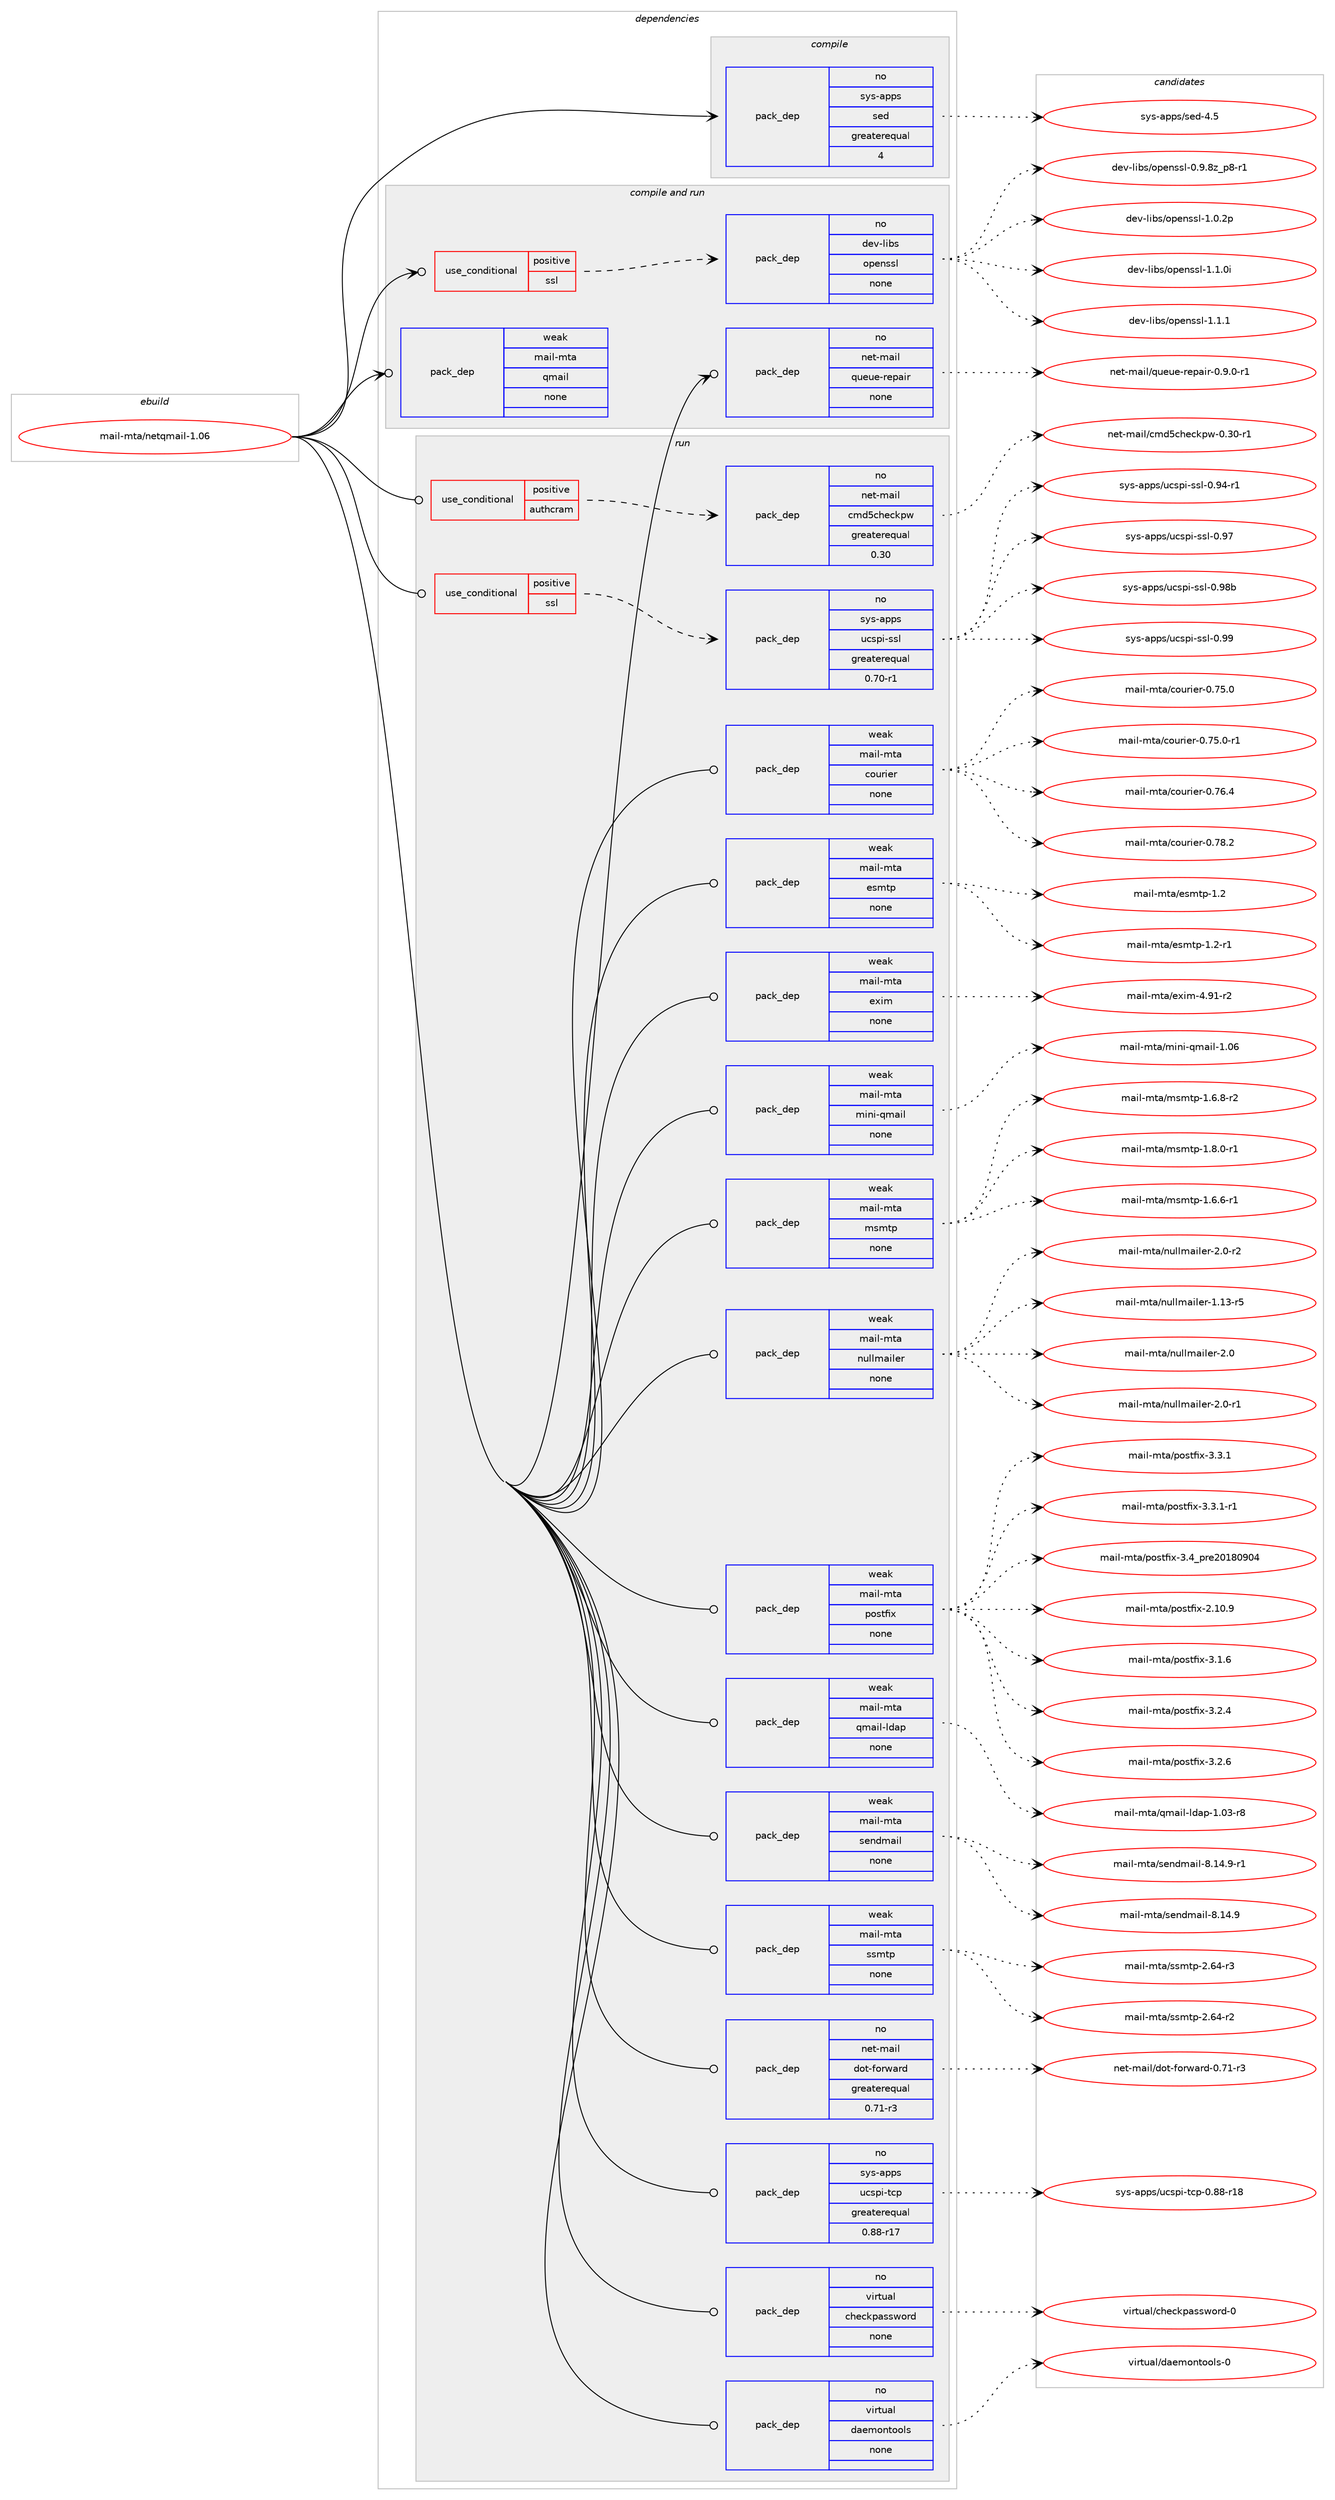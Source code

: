 digraph prolog {

# *************
# Graph options
# *************

newrank=true;
concentrate=true;
compound=true;
graph [rankdir=LR,fontname=Helvetica,fontsize=10,ranksep=1.5];#, ranksep=2.5, nodesep=0.2];
edge  [arrowhead=vee];
node  [fontname=Helvetica,fontsize=10];

# **********
# The ebuild
# **********

subgraph cluster_leftcol {
color=gray;
rank=same;
label=<<i>ebuild</i>>;
id [label="mail-mta/netqmail-1.06", color=red, width=4, href="../mail-mta/netqmail-1.06.svg"];
}

# ****************
# The dependencies
# ****************

subgraph cluster_midcol {
color=gray;
label=<<i>dependencies</i>>;
subgraph cluster_compile {
fillcolor="#eeeeee";
style=filled;
label=<<i>compile</i>>;
subgraph pack5653 {
dependency7292 [label=<<TABLE BORDER="0" CELLBORDER="1" CELLSPACING="0" CELLPADDING="4" WIDTH="220"><TR><TD ROWSPAN="6" CELLPADDING="30">pack_dep</TD></TR><TR><TD WIDTH="110">no</TD></TR><TR><TD>sys-apps</TD></TR><TR><TD>sed</TD></TR><TR><TD>greaterequal</TD></TR><TR><TD>4</TD></TR></TABLE>>, shape=none, color=blue];
}
id:e -> dependency7292:w [weight=20,style="solid",arrowhead="vee"];
}
subgraph cluster_compileandrun {
fillcolor="#eeeeee";
style=filled;
label=<<i>compile and run</i>>;
subgraph cond1493 {
dependency7293 [label=<<TABLE BORDER="0" CELLBORDER="1" CELLSPACING="0" CELLPADDING="4"><TR><TD ROWSPAN="3" CELLPADDING="10">use_conditional</TD></TR><TR><TD>positive</TD></TR><TR><TD>ssl</TD></TR></TABLE>>, shape=none, color=red];
subgraph pack5654 {
dependency7294 [label=<<TABLE BORDER="0" CELLBORDER="1" CELLSPACING="0" CELLPADDING="4" WIDTH="220"><TR><TD ROWSPAN="6" CELLPADDING="30">pack_dep</TD></TR><TR><TD WIDTH="110">no</TD></TR><TR><TD>dev-libs</TD></TR><TR><TD>openssl</TD></TR><TR><TD>none</TD></TR><TR><TD></TD></TR></TABLE>>, shape=none, color=blue];
}
dependency7293:e -> dependency7294:w [weight=20,style="dashed",arrowhead="vee"];
}
id:e -> dependency7293:w [weight=20,style="solid",arrowhead="odotvee"];
subgraph pack5655 {
dependency7295 [label=<<TABLE BORDER="0" CELLBORDER="1" CELLSPACING="0" CELLPADDING="4" WIDTH="220"><TR><TD ROWSPAN="6" CELLPADDING="30">pack_dep</TD></TR><TR><TD WIDTH="110">no</TD></TR><TR><TD>net-mail</TD></TR><TR><TD>queue-repair</TD></TR><TR><TD>none</TD></TR><TR><TD></TD></TR></TABLE>>, shape=none, color=blue];
}
id:e -> dependency7295:w [weight=20,style="solid",arrowhead="odotvee"];
subgraph pack5656 {
dependency7296 [label=<<TABLE BORDER="0" CELLBORDER="1" CELLSPACING="0" CELLPADDING="4" WIDTH="220"><TR><TD ROWSPAN="6" CELLPADDING="30">pack_dep</TD></TR><TR><TD WIDTH="110">weak</TD></TR><TR><TD>mail-mta</TD></TR><TR><TD>qmail</TD></TR><TR><TD>none</TD></TR><TR><TD></TD></TR></TABLE>>, shape=none, color=blue];
}
id:e -> dependency7296:w [weight=20,style="solid",arrowhead="odotvee"];
}
subgraph cluster_run {
fillcolor="#eeeeee";
style=filled;
label=<<i>run</i>>;
subgraph cond1494 {
dependency7297 [label=<<TABLE BORDER="0" CELLBORDER="1" CELLSPACING="0" CELLPADDING="4"><TR><TD ROWSPAN="3" CELLPADDING="10">use_conditional</TD></TR><TR><TD>positive</TD></TR><TR><TD>authcram</TD></TR></TABLE>>, shape=none, color=red];
subgraph pack5657 {
dependency7298 [label=<<TABLE BORDER="0" CELLBORDER="1" CELLSPACING="0" CELLPADDING="4" WIDTH="220"><TR><TD ROWSPAN="6" CELLPADDING="30">pack_dep</TD></TR><TR><TD WIDTH="110">no</TD></TR><TR><TD>net-mail</TD></TR><TR><TD>cmd5checkpw</TD></TR><TR><TD>greaterequal</TD></TR><TR><TD>0.30</TD></TR></TABLE>>, shape=none, color=blue];
}
dependency7297:e -> dependency7298:w [weight=20,style="dashed",arrowhead="vee"];
}
id:e -> dependency7297:w [weight=20,style="solid",arrowhead="odot"];
subgraph cond1495 {
dependency7299 [label=<<TABLE BORDER="0" CELLBORDER="1" CELLSPACING="0" CELLPADDING="4"><TR><TD ROWSPAN="3" CELLPADDING="10">use_conditional</TD></TR><TR><TD>positive</TD></TR><TR><TD>ssl</TD></TR></TABLE>>, shape=none, color=red];
subgraph pack5658 {
dependency7300 [label=<<TABLE BORDER="0" CELLBORDER="1" CELLSPACING="0" CELLPADDING="4" WIDTH="220"><TR><TD ROWSPAN="6" CELLPADDING="30">pack_dep</TD></TR><TR><TD WIDTH="110">no</TD></TR><TR><TD>sys-apps</TD></TR><TR><TD>ucspi-ssl</TD></TR><TR><TD>greaterequal</TD></TR><TR><TD>0.70-r1</TD></TR></TABLE>>, shape=none, color=blue];
}
dependency7299:e -> dependency7300:w [weight=20,style="dashed",arrowhead="vee"];
}
id:e -> dependency7299:w [weight=20,style="solid",arrowhead="odot"];
subgraph pack5659 {
dependency7301 [label=<<TABLE BORDER="0" CELLBORDER="1" CELLSPACING="0" CELLPADDING="4" WIDTH="220"><TR><TD ROWSPAN="6" CELLPADDING="30">pack_dep</TD></TR><TR><TD WIDTH="110">no</TD></TR><TR><TD>net-mail</TD></TR><TR><TD>dot-forward</TD></TR><TR><TD>greaterequal</TD></TR><TR><TD>0.71-r3</TD></TR></TABLE>>, shape=none, color=blue];
}
id:e -> dependency7301:w [weight=20,style="solid",arrowhead="odot"];
subgraph pack5660 {
dependency7302 [label=<<TABLE BORDER="0" CELLBORDER="1" CELLSPACING="0" CELLPADDING="4" WIDTH="220"><TR><TD ROWSPAN="6" CELLPADDING="30">pack_dep</TD></TR><TR><TD WIDTH="110">no</TD></TR><TR><TD>sys-apps</TD></TR><TR><TD>ucspi-tcp</TD></TR><TR><TD>greaterequal</TD></TR><TR><TD>0.88-r17</TD></TR></TABLE>>, shape=none, color=blue];
}
id:e -> dependency7302:w [weight=20,style="solid",arrowhead="odot"];
subgraph pack5661 {
dependency7303 [label=<<TABLE BORDER="0" CELLBORDER="1" CELLSPACING="0" CELLPADDING="4" WIDTH="220"><TR><TD ROWSPAN="6" CELLPADDING="30">pack_dep</TD></TR><TR><TD WIDTH="110">no</TD></TR><TR><TD>virtual</TD></TR><TR><TD>checkpassword</TD></TR><TR><TD>none</TD></TR><TR><TD></TD></TR></TABLE>>, shape=none, color=blue];
}
id:e -> dependency7303:w [weight=20,style="solid",arrowhead="odot"];
subgraph pack5662 {
dependency7304 [label=<<TABLE BORDER="0" CELLBORDER="1" CELLSPACING="0" CELLPADDING="4" WIDTH="220"><TR><TD ROWSPAN="6" CELLPADDING="30">pack_dep</TD></TR><TR><TD WIDTH="110">no</TD></TR><TR><TD>virtual</TD></TR><TR><TD>daemontools</TD></TR><TR><TD>none</TD></TR><TR><TD></TD></TR></TABLE>>, shape=none, color=blue];
}
id:e -> dependency7304:w [weight=20,style="solid",arrowhead="odot"];
subgraph pack5663 {
dependency7305 [label=<<TABLE BORDER="0" CELLBORDER="1" CELLSPACING="0" CELLPADDING="4" WIDTH="220"><TR><TD ROWSPAN="6" CELLPADDING="30">pack_dep</TD></TR><TR><TD WIDTH="110">weak</TD></TR><TR><TD>mail-mta</TD></TR><TR><TD>courier</TD></TR><TR><TD>none</TD></TR><TR><TD></TD></TR></TABLE>>, shape=none, color=blue];
}
id:e -> dependency7305:w [weight=20,style="solid",arrowhead="odot"];
subgraph pack5664 {
dependency7306 [label=<<TABLE BORDER="0" CELLBORDER="1" CELLSPACING="0" CELLPADDING="4" WIDTH="220"><TR><TD ROWSPAN="6" CELLPADDING="30">pack_dep</TD></TR><TR><TD WIDTH="110">weak</TD></TR><TR><TD>mail-mta</TD></TR><TR><TD>esmtp</TD></TR><TR><TD>none</TD></TR><TR><TD></TD></TR></TABLE>>, shape=none, color=blue];
}
id:e -> dependency7306:w [weight=20,style="solid",arrowhead="odot"];
subgraph pack5665 {
dependency7307 [label=<<TABLE BORDER="0" CELLBORDER="1" CELLSPACING="0" CELLPADDING="4" WIDTH="220"><TR><TD ROWSPAN="6" CELLPADDING="30">pack_dep</TD></TR><TR><TD WIDTH="110">weak</TD></TR><TR><TD>mail-mta</TD></TR><TR><TD>exim</TD></TR><TR><TD>none</TD></TR><TR><TD></TD></TR></TABLE>>, shape=none, color=blue];
}
id:e -> dependency7307:w [weight=20,style="solid",arrowhead="odot"];
subgraph pack5666 {
dependency7308 [label=<<TABLE BORDER="0" CELLBORDER="1" CELLSPACING="0" CELLPADDING="4" WIDTH="220"><TR><TD ROWSPAN="6" CELLPADDING="30">pack_dep</TD></TR><TR><TD WIDTH="110">weak</TD></TR><TR><TD>mail-mta</TD></TR><TR><TD>mini-qmail</TD></TR><TR><TD>none</TD></TR><TR><TD></TD></TR></TABLE>>, shape=none, color=blue];
}
id:e -> dependency7308:w [weight=20,style="solid",arrowhead="odot"];
subgraph pack5667 {
dependency7309 [label=<<TABLE BORDER="0" CELLBORDER="1" CELLSPACING="0" CELLPADDING="4" WIDTH="220"><TR><TD ROWSPAN="6" CELLPADDING="30">pack_dep</TD></TR><TR><TD WIDTH="110">weak</TD></TR><TR><TD>mail-mta</TD></TR><TR><TD>msmtp</TD></TR><TR><TD>none</TD></TR><TR><TD></TD></TR></TABLE>>, shape=none, color=blue];
}
id:e -> dependency7309:w [weight=20,style="solid",arrowhead="odot"];
subgraph pack5668 {
dependency7310 [label=<<TABLE BORDER="0" CELLBORDER="1" CELLSPACING="0" CELLPADDING="4" WIDTH="220"><TR><TD ROWSPAN="6" CELLPADDING="30">pack_dep</TD></TR><TR><TD WIDTH="110">weak</TD></TR><TR><TD>mail-mta</TD></TR><TR><TD>nullmailer</TD></TR><TR><TD>none</TD></TR><TR><TD></TD></TR></TABLE>>, shape=none, color=blue];
}
id:e -> dependency7310:w [weight=20,style="solid",arrowhead="odot"];
subgraph pack5669 {
dependency7311 [label=<<TABLE BORDER="0" CELLBORDER="1" CELLSPACING="0" CELLPADDING="4" WIDTH="220"><TR><TD ROWSPAN="6" CELLPADDING="30">pack_dep</TD></TR><TR><TD WIDTH="110">weak</TD></TR><TR><TD>mail-mta</TD></TR><TR><TD>postfix</TD></TR><TR><TD>none</TD></TR><TR><TD></TD></TR></TABLE>>, shape=none, color=blue];
}
id:e -> dependency7311:w [weight=20,style="solid",arrowhead="odot"];
subgraph pack5670 {
dependency7312 [label=<<TABLE BORDER="0" CELLBORDER="1" CELLSPACING="0" CELLPADDING="4" WIDTH="220"><TR><TD ROWSPAN="6" CELLPADDING="30">pack_dep</TD></TR><TR><TD WIDTH="110">weak</TD></TR><TR><TD>mail-mta</TD></TR><TR><TD>qmail-ldap</TD></TR><TR><TD>none</TD></TR><TR><TD></TD></TR></TABLE>>, shape=none, color=blue];
}
id:e -> dependency7312:w [weight=20,style="solid",arrowhead="odot"];
subgraph pack5671 {
dependency7313 [label=<<TABLE BORDER="0" CELLBORDER="1" CELLSPACING="0" CELLPADDING="4" WIDTH="220"><TR><TD ROWSPAN="6" CELLPADDING="30">pack_dep</TD></TR><TR><TD WIDTH="110">weak</TD></TR><TR><TD>mail-mta</TD></TR><TR><TD>sendmail</TD></TR><TR><TD>none</TD></TR><TR><TD></TD></TR></TABLE>>, shape=none, color=blue];
}
id:e -> dependency7313:w [weight=20,style="solid",arrowhead="odot"];
subgraph pack5672 {
dependency7314 [label=<<TABLE BORDER="0" CELLBORDER="1" CELLSPACING="0" CELLPADDING="4" WIDTH="220"><TR><TD ROWSPAN="6" CELLPADDING="30">pack_dep</TD></TR><TR><TD WIDTH="110">weak</TD></TR><TR><TD>mail-mta</TD></TR><TR><TD>ssmtp</TD></TR><TR><TD>none</TD></TR><TR><TD></TD></TR></TABLE>>, shape=none, color=blue];
}
id:e -> dependency7314:w [weight=20,style="solid",arrowhead="odot"];
}
}

# **************
# The candidates
# **************

subgraph cluster_choices {
rank=same;
color=gray;
label=<<i>candidates</i>>;

subgraph choice5653 {
color=black;
nodesep=1;
choice11512111545971121121154711510110045524653 [label="sys-apps/sed-4.5", color=red, width=4,href="../sys-apps/sed-4.5.svg"];
dependency7292:e -> choice11512111545971121121154711510110045524653:w [style=dotted,weight="100"];
}
subgraph choice5654 {
color=black;
nodesep=1;
choice10010111845108105981154711111210111011511510845484657465612295112564511449 [label="dev-libs/openssl-0.9.8z_p8-r1", color=red, width=4,href="../dev-libs/openssl-0.9.8z_p8-r1.svg"];
choice100101118451081059811547111112101110115115108454946484650112 [label="dev-libs/openssl-1.0.2p", color=red, width=4,href="../dev-libs/openssl-1.0.2p.svg"];
choice100101118451081059811547111112101110115115108454946494648105 [label="dev-libs/openssl-1.1.0i", color=red, width=4,href="../dev-libs/openssl-1.1.0i.svg"];
choice100101118451081059811547111112101110115115108454946494649 [label="dev-libs/openssl-1.1.1", color=red, width=4,href="../dev-libs/openssl-1.1.1.svg"];
dependency7294:e -> choice10010111845108105981154711111210111011511510845484657465612295112564511449:w [style=dotted,weight="100"];
dependency7294:e -> choice100101118451081059811547111112101110115115108454946484650112:w [style=dotted,weight="100"];
dependency7294:e -> choice100101118451081059811547111112101110115115108454946494648105:w [style=dotted,weight="100"];
dependency7294:e -> choice100101118451081059811547111112101110115115108454946494649:w [style=dotted,weight="100"];
}
subgraph choice5655 {
color=black;
nodesep=1;
choice11010111645109971051084711311710111710145114101112971051144548465746484511449 [label="net-mail/queue-repair-0.9.0-r1", color=red, width=4,href="../net-mail/queue-repair-0.9.0-r1.svg"];
dependency7295:e -> choice11010111645109971051084711311710111710145114101112971051144548465746484511449:w [style=dotted,weight="100"];
}
subgraph choice5656 {
color=black;
nodesep=1;
}
subgraph choice5657 {
color=black;
nodesep=1;
choice1101011164510997105108479910910053991041019910711211945484651484511449 [label="net-mail/cmd5checkpw-0.30-r1", color=red, width=4,href="../net-mail/cmd5checkpw-0.30-r1.svg"];
dependency7298:e -> choice1101011164510997105108479910910053991041019910711211945484651484511449:w [style=dotted,weight="100"];
}
subgraph choice5658 {
color=black;
nodesep=1;
choice115121115459711211211547117991151121054511511510845484657524511449 [label="sys-apps/ucspi-ssl-0.94-r1", color=red, width=4,href="../sys-apps/ucspi-ssl-0.94-r1.svg"];
choice11512111545971121121154711799115112105451151151084548465755 [label="sys-apps/ucspi-ssl-0.97", color=red, width=4,href="../sys-apps/ucspi-ssl-0.97.svg"];
choice1151211154597112112115471179911511210545115115108454846575698 [label="sys-apps/ucspi-ssl-0.98b", color=red, width=4,href="../sys-apps/ucspi-ssl-0.98b.svg"];
choice11512111545971121121154711799115112105451151151084548465757 [label="sys-apps/ucspi-ssl-0.99", color=red, width=4,href="../sys-apps/ucspi-ssl-0.99.svg"];
dependency7300:e -> choice115121115459711211211547117991151121054511511510845484657524511449:w [style=dotted,weight="100"];
dependency7300:e -> choice11512111545971121121154711799115112105451151151084548465755:w [style=dotted,weight="100"];
dependency7300:e -> choice1151211154597112112115471179911511210545115115108454846575698:w [style=dotted,weight="100"];
dependency7300:e -> choice11512111545971121121154711799115112105451151151084548465757:w [style=dotted,weight="100"];
}
subgraph choice5659 {
color=black;
nodesep=1;
choice110101116451099710510847100111116451021111141199711410045484655494511451 [label="net-mail/dot-forward-0.71-r3", color=red, width=4,href="../net-mail/dot-forward-0.71-r3.svg"];
dependency7301:e -> choice110101116451099710510847100111116451021111141199711410045484655494511451:w [style=dotted,weight="100"];
}
subgraph choice5660 {
color=black;
nodesep=1;
choice1151211154597112112115471179911511210545116991124548465656451144956 [label="sys-apps/ucspi-tcp-0.88-r18", color=red, width=4,href="../sys-apps/ucspi-tcp-0.88-r18.svg"];
dependency7302:e -> choice1151211154597112112115471179911511210545116991124548465656451144956:w [style=dotted,weight="100"];
}
subgraph choice5661 {
color=black;
nodesep=1;
choice11810511411611797108479910410199107112971151151191111141004548 [label="virtual/checkpassword-0", color=red, width=4,href="../virtual/checkpassword-0.svg"];
dependency7303:e -> choice11810511411611797108479910410199107112971151151191111141004548:w [style=dotted,weight="100"];
}
subgraph choice5662 {
color=black;
nodesep=1;
choice1181051141161179710847100971011091111101161111111081154548 [label="virtual/daemontools-0", color=red, width=4,href="../virtual/daemontools-0.svg"];
dependency7304:e -> choice1181051141161179710847100971011091111101161111111081154548:w [style=dotted,weight="100"];
}
subgraph choice5663 {
color=black;
nodesep=1;
choice109971051084510911697479911111711410510111445484655534648 [label="mail-mta/courier-0.75.0", color=red, width=4,href="../mail-mta/courier-0.75.0.svg"];
choice1099710510845109116974799111117114105101114454846555346484511449 [label="mail-mta/courier-0.75.0-r1", color=red, width=4,href="../mail-mta/courier-0.75.0-r1.svg"];
choice109971051084510911697479911111711410510111445484655544652 [label="mail-mta/courier-0.76.4", color=red, width=4,href="../mail-mta/courier-0.76.4.svg"];
choice109971051084510911697479911111711410510111445484655564650 [label="mail-mta/courier-0.78.2", color=red, width=4,href="../mail-mta/courier-0.78.2.svg"];
dependency7305:e -> choice109971051084510911697479911111711410510111445484655534648:w [style=dotted,weight="100"];
dependency7305:e -> choice1099710510845109116974799111117114105101114454846555346484511449:w [style=dotted,weight="100"];
dependency7305:e -> choice109971051084510911697479911111711410510111445484655544652:w [style=dotted,weight="100"];
dependency7305:e -> choice109971051084510911697479911111711410510111445484655564650:w [style=dotted,weight="100"];
}
subgraph choice5664 {
color=black;
nodesep=1;
choice1099710510845109116974710111510911611245494650 [label="mail-mta/esmtp-1.2", color=red, width=4,href="../mail-mta/esmtp-1.2.svg"];
choice10997105108451091169747101115109116112454946504511449 [label="mail-mta/esmtp-1.2-r1", color=red, width=4,href="../mail-mta/esmtp-1.2-r1.svg"];
dependency7306:e -> choice1099710510845109116974710111510911611245494650:w [style=dotted,weight="100"];
dependency7306:e -> choice10997105108451091169747101115109116112454946504511449:w [style=dotted,weight="100"];
}
subgraph choice5665 {
color=black;
nodesep=1;
choice1099710510845109116974710112010510945524657494511450 [label="mail-mta/exim-4.91-r2", color=red, width=4,href="../mail-mta/exim-4.91-r2.svg"];
dependency7307:e -> choice1099710510845109116974710112010510945524657494511450:w [style=dotted,weight="100"];
}
subgraph choice5666 {
color=black;
nodesep=1;
choice1099710510845109116974710910511010545113109971051084549464854 [label="mail-mta/mini-qmail-1.06", color=red, width=4,href="../mail-mta/mini-qmail-1.06.svg"];
dependency7308:e -> choice1099710510845109116974710910511010545113109971051084549464854:w [style=dotted,weight="100"];
}
subgraph choice5667 {
color=black;
nodesep=1;
choice109971051084510911697471091151091161124549465446544511449 [label="mail-mta/msmtp-1.6.6-r1", color=red, width=4,href="../mail-mta/msmtp-1.6.6-r1.svg"];
choice109971051084510911697471091151091161124549465446564511450 [label="mail-mta/msmtp-1.6.8-r2", color=red, width=4,href="../mail-mta/msmtp-1.6.8-r2.svg"];
choice109971051084510911697471091151091161124549465646484511449 [label="mail-mta/msmtp-1.8.0-r1", color=red, width=4,href="../mail-mta/msmtp-1.8.0-r1.svg"];
dependency7309:e -> choice109971051084510911697471091151091161124549465446544511449:w [style=dotted,weight="100"];
dependency7309:e -> choice109971051084510911697471091151091161124549465446564511450:w [style=dotted,weight="100"];
dependency7309:e -> choice109971051084510911697471091151091161124549465646484511449:w [style=dotted,weight="100"];
}
subgraph choice5668 {
color=black;
nodesep=1;
choice109971051084510911697471101171081081099710510810111445494649514511453 [label="mail-mta/nullmailer-1.13-r5", color=red, width=4,href="../mail-mta/nullmailer-1.13-r5.svg"];
choice109971051084510911697471101171081081099710510810111445504648 [label="mail-mta/nullmailer-2.0", color=red, width=4,href="../mail-mta/nullmailer-2.0.svg"];
choice1099710510845109116974711011710810810997105108101114455046484511449 [label="mail-mta/nullmailer-2.0-r1", color=red, width=4,href="../mail-mta/nullmailer-2.0-r1.svg"];
choice1099710510845109116974711011710810810997105108101114455046484511450 [label="mail-mta/nullmailer-2.0-r2", color=red, width=4,href="../mail-mta/nullmailer-2.0-r2.svg"];
dependency7310:e -> choice109971051084510911697471101171081081099710510810111445494649514511453:w [style=dotted,weight="100"];
dependency7310:e -> choice109971051084510911697471101171081081099710510810111445504648:w [style=dotted,weight="100"];
dependency7310:e -> choice1099710510845109116974711011710810810997105108101114455046484511449:w [style=dotted,weight="100"];
dependency7310:e -> choice1099710510845109116974711011710810810997105108101114455046484511450:w [style=dotted,weight="100"];
}
subgraph choice5669 {
color=black;
nodesep=1;
choice1099710510845109116974711211111511610210512045504649484657 [label="mail-mta/postfix-2.10.9", color=red, width=4,href="../mail-mta/postfix-2.10.9.svg"];
choice10997105108451091169747112111115116102105120455146494654 [label="mail-mta/postfix-3.1.6", color=red, width=4,href="../mail-mta/postfix-3.1.6.svg"];
choice10997105108451091169747112111115116102105120455146504652 [label="mail-mta/postfix-3.2.4", color=red, width=4,href="../mail-mta/postfix-3.2.4.svg"];
choice10997105108451091169747112111115116102105120455146504654 [label="mail-mta/postfix-3.2.6", color=red, width=4,href="../mail-mta/postfix-3.2.6.svg"];
choice10997105108451091169747112111115116102105120455146514649 [label="mail-mta/postfix-3.3.1", color=red, width=4,href="../mail-mta/postfix-3.3.1.svg"];
choice109971051084510911697471121111151161021051204551465146494511449 [label="mail-mta/postfix-3.3.1-r1", color=red, width=4,href="../mail-mta/postfix-3.3.1-r1.svg"];
choice1099710510845109116974711211111511610210512045514652951121141015048495648574852 [label="mail-mta/postfix-3.4_pre20180904", color=red, width=4,href="../mail-mta/postfix-3.4_pre20180904.svg"];
dependency7311:e -> choice1099710510845109116974711211111511610210512045504649484657:w [style=dotted,weight="100"];
dependency7311:e -> choice10997105108451091169747112111115116102105120455146494654:w [style=dotted,weight="100"];
dependency7311:e -> choice10997105108451091169747112111115116102105120455146504652:w [style=dotted,weight="100"];
dependency7311:e -> choice10997105108451091169747112111115116102105120455146504654:w [style=dotted,weight="100"];
dependency7311:e -> choice10997105108451091169747112111115116102105120455146514649:w [style=dotted,weight="100"];
dependency7311:e -> choice109971051084510911697471121111151161021051204551465146494511449:w [style=dotted,weight="100"];
dependency7311:e -> choice1099710510845109116974711211111511610210512045514652951121141015048495648574852:w [style=dotted,weight="100"];
}
subgraph choice5670 {
color=black;
nodesep=1;
choice1099710510845109116974711310997105108451081009711245494648514511456 [label="mail-mta/qmail-ldap-1.03-r8", color=red, width=4,href="../mail-mta/qmail-ldap-1.03-r8.svg"];
dependency7312:e -> choice1099710510845109116974711310997105108451081009711245494648514511456:w [style=dotted,weight="100"];
}
subgraph choice5671 {
color=black;
nodesep=1;
choice109971051084510911697471151011101001099710510845564649524657 [label="mail-mta/sendmail-8.14.9", color=red, width=4,href="../mail-mta/sendmail-8.14.9.svg"];
choice1099710510845109116974711510111010010997105108455646495246574511449 [label="mail-mta/sendmail-8.14.9-r1", color=red, width=4,href="../mail-mta/sendmail-8.14.9-r1.svg"];
dependency7313:e -> choice109971051084510911697471151011101001099710510845564649524657:w [style=dotted,weight="100"];
dependency7313:e -> choice1099710510845109116974711510111010010997105108455646495246574511449:w [style=dotted,weight="100"];
}
subgraph choice5672 {
color=black;
nodesep=1;
choice1099710510845109116974711511510911611245504654524511450 [label="mail-mta/ssmtp-2.64-r2", color=red, width=4,href="../mail-mta/ssmtp-2.64-r2.svg"];
choice1099710510845109116974711511510911611245504654524511451 [label="mail-mta/ssmtp-2.64-r3", color=red, width=4,href="../mail-mta/ssmtp-2.64-r3.svg"];
dependency7314:e -> choice1099710510845109116974711511510911611245504654524511450:w [style=dotted,weight="100"];
dependency7314:e -> choice1099710510845109116974711511510911611245504654524511451:w [style=dotted,weight="100"];
}
}

}
